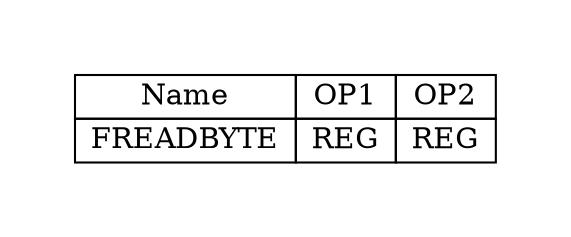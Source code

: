 digraph{
graph [pad="0.5", nodesep="0.5", ranksep="2" ]
node [shape=plain]
Foo [label=<
<table border="0" cellborder="1" cellspacing="0">
<tr><td> Name </td> <td> OP1 </td><td> OP2 </td> </tr>
<tr><td> FREADBYTE </td><td> REG </td><td> REG </td> </tr>
</table>>];
}
